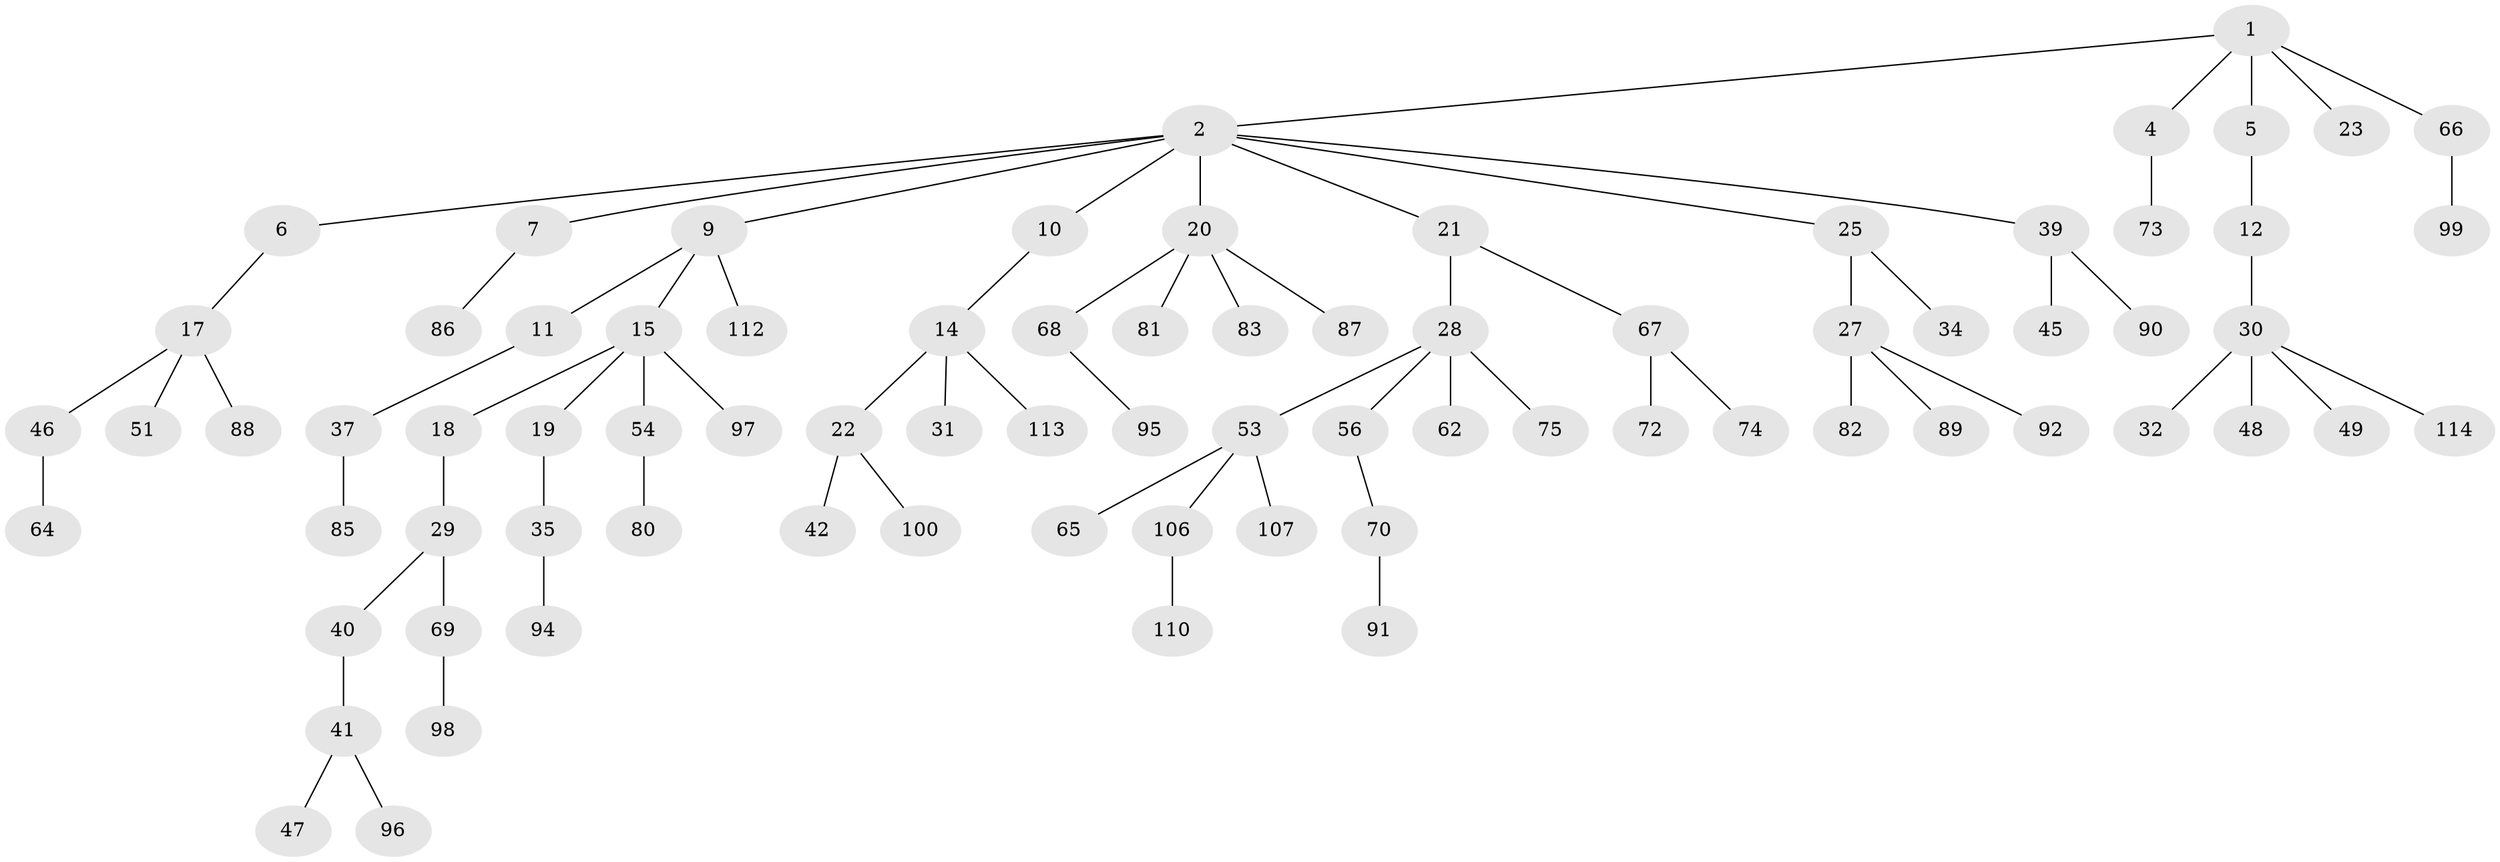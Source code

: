 // original degree distribution, {5: 0.02586206896551724, 6: 0.017241379310344827, 3: 0.13793103448275862, 2: 0.28448275862068967, 1: 0.45689655172413796, 4: 0.07758620689655173}
// Generated by graph-tools (version 1.1) at 2025/11/02/27/25 16:11:25]
// undirected, 79 vertices, 78 edges
graph export_dot {
graph [start="1"]
  node [color=gray90,style=filled];
  1 [super="+16"];
  2 [super="+3"];
  4 [super="+8"];
  5 [super="+44"];
  6;
  7;
  9 [super="+109"];
  10;
  11 [super="+26"];
  12 [super="+13"];
  14 [super="+103"];
  15 [super="+33"];
  17 [super="+36"];
  18;
  19 [super="+52"];
  20 [super="+24"];
  21 [super="+38"];
  22 [super="+63"];
  23 [super="+93"];
  25 [super="+61"];
  27 [super="+71"];
  28 [super="+50"];
  29 [super="+57"];
  30 [super="+108"];
  31;
  32;
  34 [super="+59"];
  35;
  37 [super="+43"];
  39;
  40;
  41 [super="+60"];
  42;
  45 [super="+104"];
  46 [super="+77"];
  47 [super="+76"];
  48 [super="+105"];
  49 [super="+55"];
  51;
  53 [super="+58"];
  54 [super="+102"];
  56;
  62;
  64;
  65;
  66;
  67 [super="+111"];
  68;
  69 [super="+84"];
  70 [super="+79"];
  72;
  73 [super="+78"];
  74;
  75;
  80;
  81;
  82;
  83;
  85;
  86;
  87;
  88;
  89;
  90 [super="+101"];
  91;
  92 [super="+115"];
  94;
  95;
  96;
  97;
  98;
  99 [super="+116"];
  100;
  106;
  107;
  110;
  112;
  113;
  114;
  1 -- 2;
  1 -- 4;
  1 -- 5;
  1 -- 66;
  1 -- 23;
  2 -- 9;
  2 -- 21;
  2 -- 25;
  2 -- 39;
  2 -- 20;
  2 -- 6;
  2 -- 7;
  2 -- 10;
  4 -- 73;
  5 -- 12;
  6 -- 17;
  7 -- 86;
  9 -- 11;
  9 -- 15;
  9 -- 112;
  10 -- 14;
  11 -- 37;
  12 -- 30;
  14 -- 22;
  14 -- 31;
  14 -- 113;
  15 -- 18;
  15 -- 19;
  15 -- 97;
  15 -- 54;
  17 -- 46;
  17 -- 88;
  17 -- 51;
  18 -- 29;
  19 -- 35;
  20 -- 81;
  20 -- 87;
  20 -- 83;
  20 -- 68;
  21 -- 28;
  21 -- 67;
  22 -- 42;
  22 -- 100;
  25 -- 27;
  25 -- 34;
  27 -- 89;
  27 -- 82;
  27 -- 92;
  28 -- 62;
  28 -- 56;
  28 -- 75;
  28 -- 53;
  29 -- 40;
  29 -- 69;
  30 -- 32;
  30 -- 48;
  30 -- 49;
  30 -- 114;
  35 -- 94;
  37 -- 85;
  39 -- 45;
  39 -- 90;
  40 -- 41;
  41 -- 47;
  41 -- 96;
  46 -- 64;
  53 -- 65;
  53 -- 106;
  53 -- 107;
  54 -- 80;
  56 -- 70;
  66 -- 99;
  67 -- 72;
  67 -- 74;
  68 -- 95;
  69 -- 98;
  70 -- 91;
  106 -- 110;
}
